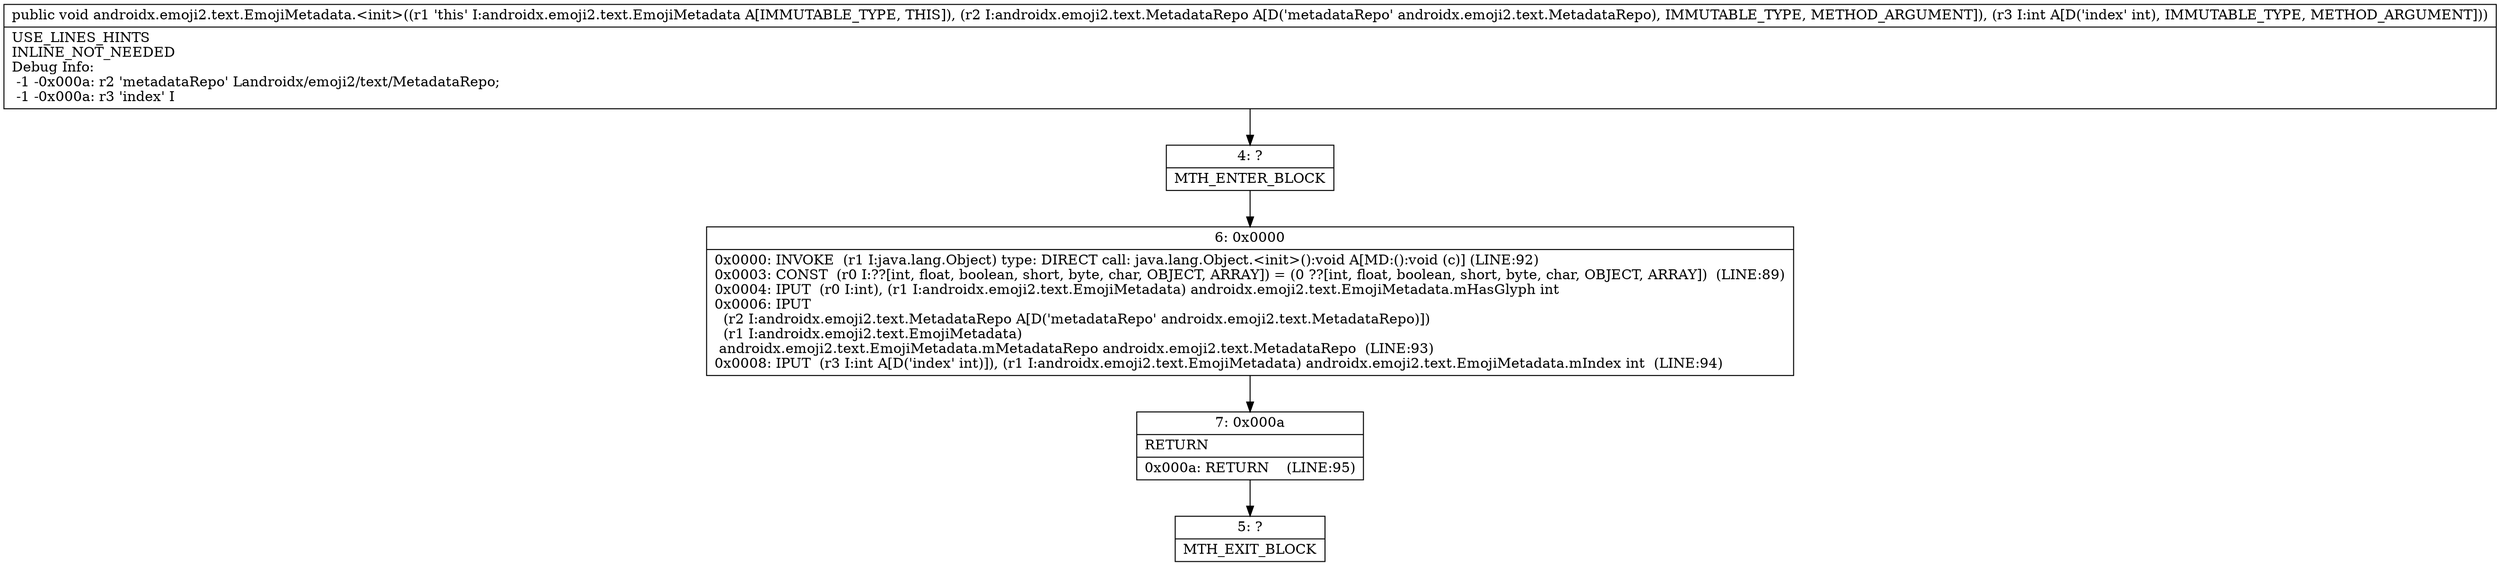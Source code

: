 digraph "CFG forandroidx.emoji2.text.EmojiMetadata.\<init\>(Landroidx\/emoji2\/text\/MetadataRepo;I)V" {
Node_4 [shape=record,label="{4\:\ ?|MTH_ENTER_BLOCK\l}"];
Node_6 [shape=record,label="{6\:\ 0x0000|0x0000: INVOKE  (r1 I:java.lang.Object) type: DIRECT call: java.lang.Object.\<init\>():void A[MD:():void (c)] (LINE:92)\l0x0003: CONST  (r0 I:??[int, float, boolean, short, byte, char, OBJECT, ARRAY]) = (0 ??[int, float, boolean, short, byte, char, OBJECT, ARRAY])  (LINE:89)\l0x0004: IPUT  (r0 I:int), (r1 I:androidx.emoji2.text.EmojiMetadata) androidx.emoji2.text.EmojiMetadata.mHasGlyph int \l0x0006: IPUT  \l  (r2 I:androidx.emoji2.text.MetadataRepo A[D('metadataRepo' androidx.emoji2.text.MetadataRepo)])\l  (r1 I:androidx.emoji2.text.EmojiMetadata)\l androidx.emoji2.text.EmojiMetadata.mMetadataRepo androidx.emoji2.text.MetadataRepo  (LINE:93)\l0x0008: IPUT  (r3 I:int A[D('index' int)]), (r1 I:androidx.emoji2.text.EmojiMetadata) androidx.emoji2.text.EmojiMetadata.mIndex int  (LINE:94)\l}"];
Node_7 [shape=record,label="{7\:\ 0x000a|RETURN\l|0x000a: RETURN    (LINE:95)\l}"];
Node_5 [shape=record,label="{5\:\ ?|MTH_EXIT_BLOCK\l}"];
MethodNode[shape=record,label="{public void androidx.emoji2.text.EmojiMetadata.\<init\>((r1 'this' I:androidx.emoji2.text.EmojiMetadata A[IMMUTABLE_TYPE, THIS]), (r2 I:androidx.emoji2.text.MetadataRepo A[D('metadataRepo' androidx.emoji2.text.MetadataRepo), IMMUTABLE_TYPE, METHOD_ARGUMENT]), (r3 I:int A[D('index' int), IMMUTABLE_TYPE, METHOD_ARGUMENT]))  | USE_LINES_HINTS\lINLINE_NOT_NEEDED\lDebug Info:\l  \-1 \-0x000a: r2 'metadataRepo' Landroidx\/emoji2\/text\/MetadataRepo;\l  \-1 \-0x000a: r3 'index' I\l}"];
MethodNode -> Node_4;Node_4 -> Node_6;
Node_6 -> Node_7;
Node_7 -> Node_5;
}

